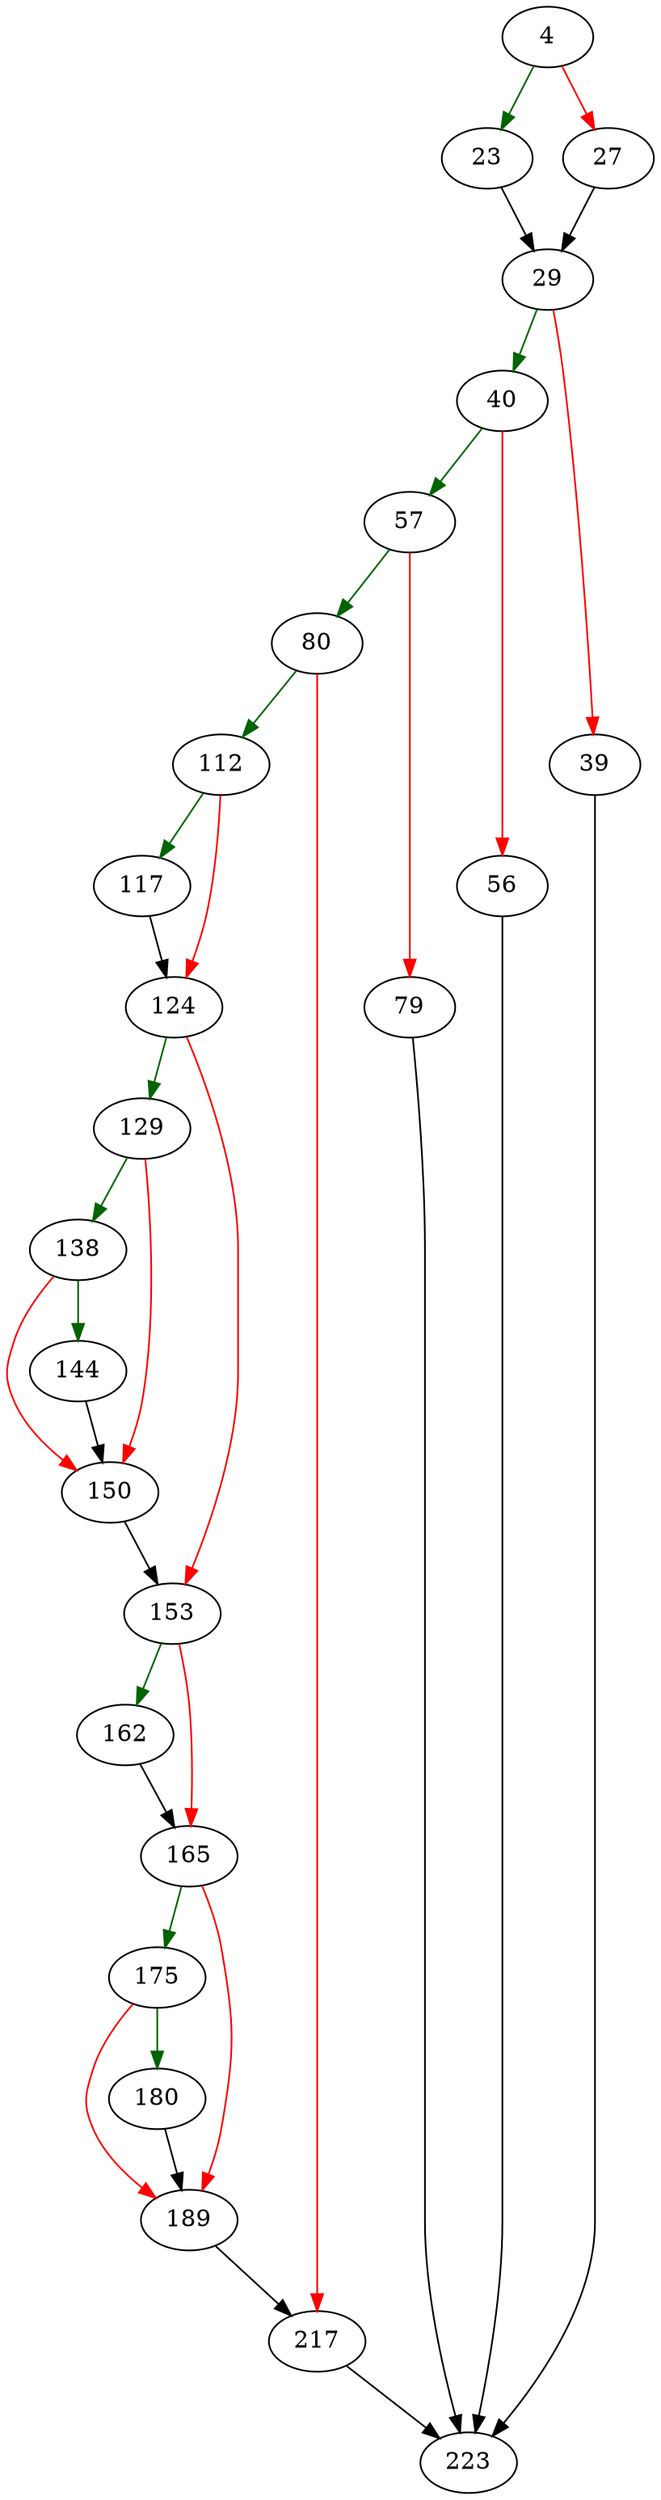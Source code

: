 strict digraph "codeRowTrigger" {
	// Node definitions.
	4 [entry=true];
	23;
	27;
	29;
	40;
	39;
	223;
	57;
	56;
	80;
	79;
	112;
	217;
	117;
	124;
	129;
	153;
	138;
	150;
	144;
	162;
	165;
	175;
	189;
	180;

	// Edge definitions.
	4 -> 23 [
		color=darkgreen
		cond=true
	];
	4 -> 27 [
		color=red
		cond=false
	];
	23 -> 29;
	27 -> 29;
	29 -> 40 [
		color=darkgreen
		cond=true
	];
	29 -> 39 [
		color=red
		cond=false
	];
	40 -> 57 [
		color=darkgreen
		cond=true
	];
	40 -> 56 [
		color=red
		cond=false
	];
	39 -> 223;
	57 -> 80 [
		color=darkgreen
		cond=true
	];
	57 -> 79 [
		color=red
		cond=false
	];
	56 -> 223;
	80 -> 112 [
		color=darkgreen
		cond=true
	];
	80 -> 217 [
		color=red
		cond=false
	];
	79 -> 223;
	112 -> 117 [
		color=darkgreen
		cond=true
	];
	112 -> 124 [
		color=red
		cond=false
	];
	217 -> 223;
	117 -> 124;
	124 -> 129 [
		color=darkgreen
		cond=true
	];
	124 -> 153 [
		color=red
		cond=false
	];
	129 -> 138 [
		color=darkgreen
		cond=true
	];
	129 -> 150 [
		color=red
		cond=false
	];
	153 -> 162 [
		color=darkgreen
		cond=true
	];
	153 -> 165 [
		color=red
		cond=false
	];
	138 -> 150 [
		color=red
		cond=false
	];
	138 -> 144 [
		color=darkgreen
		cond=true
	];
	150 -> 153;
	144 -> 150;
	162 -> 165;
	165 -> 175 [
		color=darkgreen
		cond=true
	];
	165 -> 189 [
		color=red
		cond=false
	];
	175 -> 189 [
		color=red
		cond=false
	];
	175 -> 180 [
		color=darkgreen
		cond=true
	];
	189 -> 217;
	180 -> 189;
}